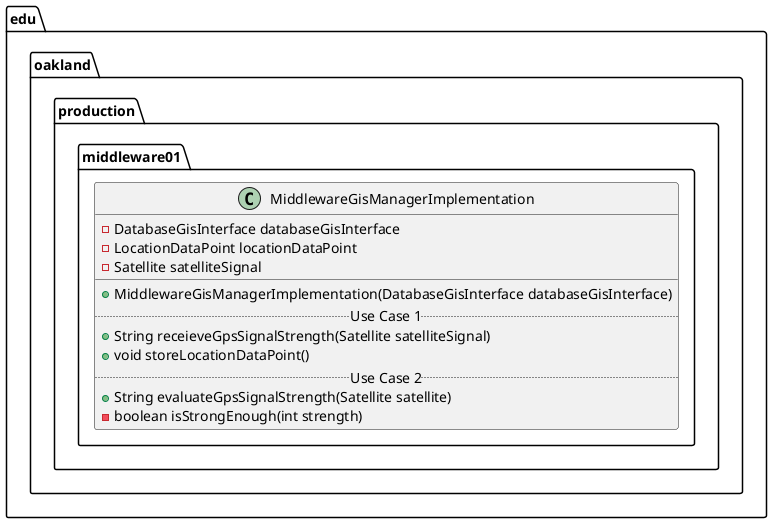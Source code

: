 @startuml MiddlewareGisManagerImplementation

package edu.oakland.production.middleware01 {
    class MiddlewareGisManagerImplementation {
        - DatabaseGisInterface databaseGisInterface
        - LocationDataPoint locationDataPoint
        - Satellite satelliteSignal
        __
        + MiddlewareGisManagerImplementation(DatabaseGisInterface databaseGisInterface)
        .. Use Case 1 ..
        + String receieveGpsSignalStrength(Satellite satelliteSignal)
        + void storeLocationDataPoint()
        .. Use Case 2 ..
        + String evaluateGpsSignalStrength(Satellite satellite)
        - boolean isStrongEnough(int strength)
    }
}

@enduml

